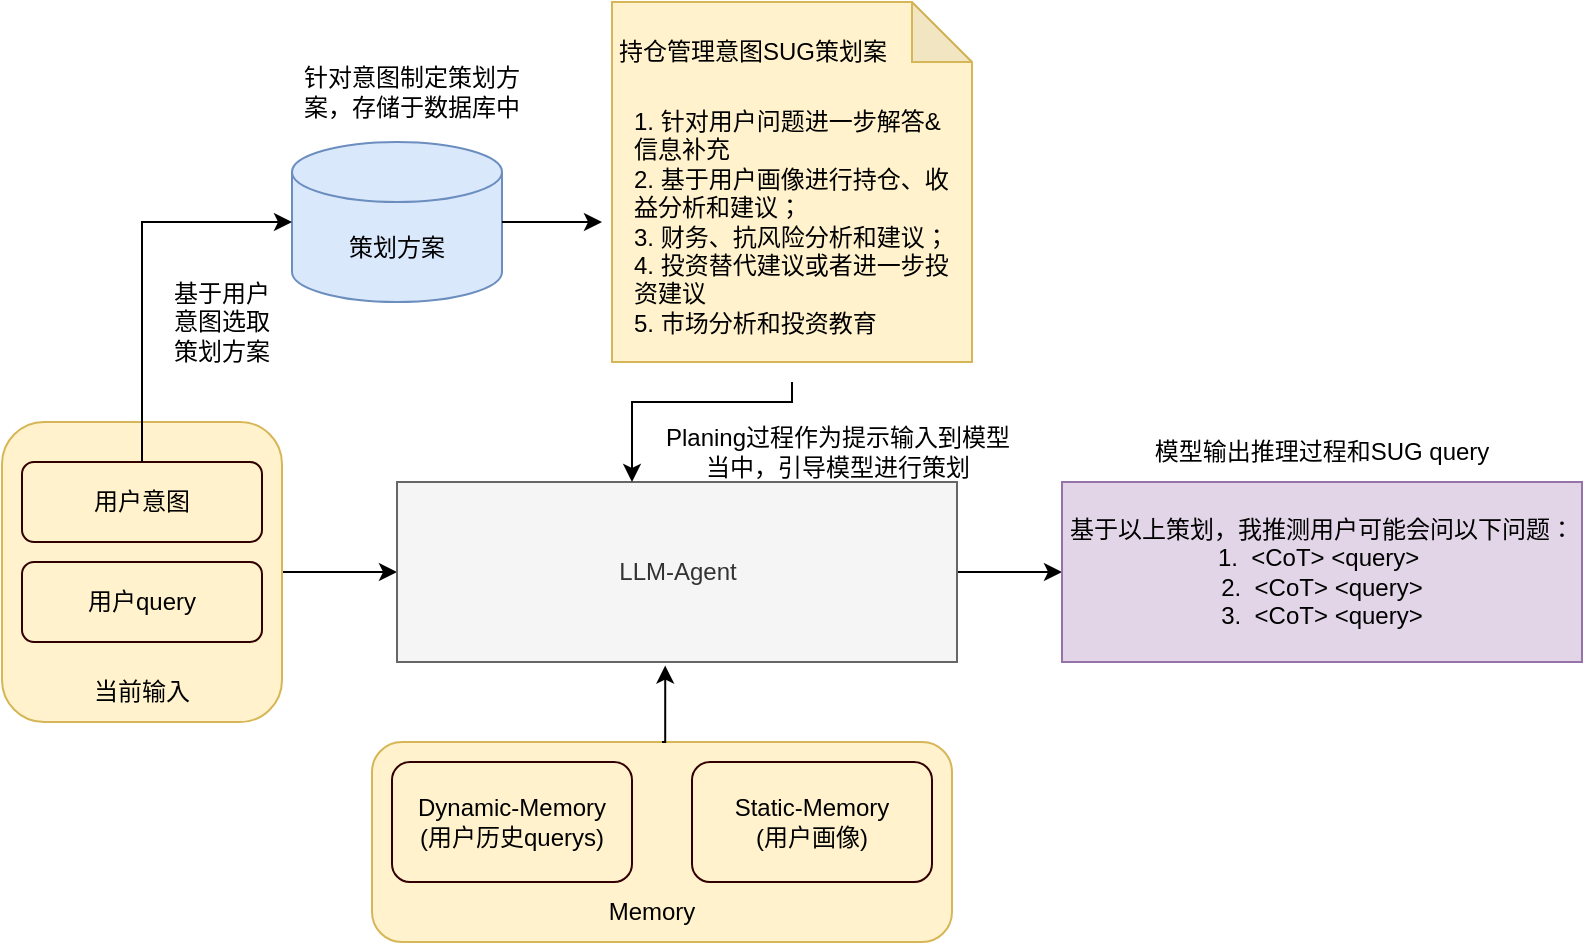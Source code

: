 <mxfile version="22.1.7" type="github">
  <diagram name="第 1 页" id="XaN7gPJk6JCARQaVGKtE">
    <mxGraphModel dx="2074" dy="1182" grid="1" gridSize="10" guides="1" tooltips="1" connect="1" arrows="1" fold="1" page="1" pageScale="1" pageWidth="827" pageHeight="500" math="0" shadow="0">
      <root>
        <mxCell id="0" />
        <mxCell id="1" parent="0" />
        <mxCell id="WMn9UdP0PbQBGyq4Aqd1-41" value="" style="edgeStyle=orthogonalEdgeStyle;rounded=0;orthogonalLoop=1;jettySize=auto;html=1;" edge="1" parent="1" source="WMn9UdP0PbQBGyq4Aqd1-37" target="WMn9UdP0PbQBGyq4Aqd1-1">
          <mxGeometry relative="1" as="geometry" />
        </mxCell>
        <mxCell id="WMn9UdP0PbQBGyq4Aqd1-37" value="" style="rounded=1;whiteSpace=wrap;html=1;fillColor=#fff2cc;strokeColor=#d6b656;" vertex="1" parent="1">
          <mxGeometry x="30" y="220" width="140" height="150" as="geometry" />
        </mxCell>
        <mxCell id="WMn9UdP0PbQBGyq4Aqd1-5" value="" style="rounded=1;whiteSpace=wrap;html=1;fillColor=#fff2cc;strokeColor=#d6b656;" vertex="1" parent="1">
          <mxGeometry x="215" y="380" width="290" height="100" as="geometry" />
        </mxCell>
        <mxCell id="WMn9UdP0PbQBGyq4Aqd1-34" value="" style="edgeStyle=orthogonalEdgeStyle;rounded=0;orthogonalLoop=1;jettySize=auto;html=1;" edge="1" parent="1" source="WMn9UdP0PbQBGyq4Aqd1-1">
          <mxGeometry relative="1" as="geometry">
            <mxPoint x="560" y="295" as="targetPoint" />
          </mxGeometry>
        </mxCell>
        <mxCell id="WMn9UdP0PbQBGyq4Aqd1-1" value="LLM-Agent" style="rounded=0;whiteSpace=wrap;html=1;fillColor=#f5f5f5;fontColor=#333333;strokeColor=#666666;" vertex="1" parent="1">
          <mxGeometry x="227.5" y="250" width="280" height="90" as="geometry" />
        </mxCell>
        <mxCell id="WMn9UdP0PbQBGyq4Aqd1-3" value="Dynamic-Memory&lt;br&gt;(用户历史querys)" style="rounded=1;whiteSpace=wrap;html=1;fillColor=#fff2cc;strokeColor=#330000;" vertex="1" parent="1">
          <mxGeometry x="225" y="390" width="120" height="60" as="geometry" />
        </mxCell>
        <mxCell id="WMn9UdP0PbQBGyq4Aqd1-4" value="Static-Memory&lt;br&gt;(用户画像)" style="rounded=1;whiteSpace=wrap;html=1;fillColor=#fff2cc;strokeColor=#330000;" vertex="1" parent="1">
          <mxGeometry x="375" y="390" width="120" height="60" as="geometry" />
        </mxCell>
        <mxCell id="WMn9UdP0PbQBGyq4Aqd1-6" value="Memory" style="text;html=1;strokeColor=none;fillColor=none;align=center;verticalAlign=middle;whiteSpace=wrap;rounded=0;" vertex="1" parent="1">
          <mxGeometry x="325" y="450" width="60" height="30" as="geometry" />
        </mxCell>
        <mxCell id="WMn9UdP0PbQBGyq4Aqd1-7" value="用户query" style="rounded=1;whiteSpace=wrap;html=1;fillColor=#fff2cc;strokeColor=#330000;" vertex="1" parent="1">
          <mxGeometry x="40" y="290" width="120" height="40" as="geometry" />
        </mxCell>
        <mxCell id="WMn9UdP0PbQBGyq4Aqd1-8" value="用户意图" style="rounded=1;whiteSpace=wrap;html=1;fillColor=#fff2cc;strokeColor=#330000;" vertex="1" parent="1">
          <mxGeometry x="40" y="240" width="120" height="40" as="geometry" />
        </mxCell>
        <mxCell id="WMn9UdP0PbQBGyq4Aqd1-20" value="策划方案" style="shape=cylinder3;whiteSpace=wrap;html=1;boundedLbl=1;backgroundOutline=1;size=15;fillColor=#dae8fc;strokeColor=#6c8ebf;" vertex="1" parent="1">
          <mxGeometry x="175" y="80" width="105" height="80" as="geometry" />
        </mxCell>
        <mxCell id="WMn9UdP0PbQBGyq4Aqd1-22" value="" style="shape=note;whiteSpace=wrap;html=1;backgroundOutline=1;darkOpacity=0.05;fillColor=#fff2cc;strokeColor=#d6b656;" vertex="1" parent="1">
          <mxGeometry x="335" y="10" width="180" height="180" as="geometry" />
        </mxCell>
        <mxCell id="WMn9UdP0PbQBGyq4Aqd1-33" value="" style="edgeStyle=orthogonalEdgeStyle;rounded=0;orthogonalLoop=1;jettySize=auto;html=1;" edge="1" parent="1" source="WMn9UdP0PbQBGyq4Aqd1-23" target="WMn9UdP0PbQBGyq4Aqd1-1">
          <mxGeometry relative="1" as="geometry">
            <Array as="points">
              <mxPoint x="425" y="210" />
              <mxPoint x="345" y="210" />
            </Array>
          </mxGeometry>
        </mxCell>
        <mxCell id="WMn9UdP0PbQBGyq4Aqd1-23" value="&lt;div style=&quot;text-align: left;&quot;&gt;&lt;span style=&quot;background-color: initial;&quot;&gt;1. 针对用户问题进一步解答&amp;amp;信息补充&lt;/span&gt;&lt;/div&gt;&lt;div style=&quot;text-align: left;&quot;&gt;&lt;span style=&quot;background-color: initial;&quot;&gt;2. 基于用户画像进行持仓、收益分析和建议；&lt;/span&gt;&lt;/div&gt;&lt;div style=&quot;text-align: left;&quot;&gt;&lt;span style=&quot;background-color: initial;&quot;&gt;3. 财务、抗风险分析和建议；&lt;/span&gt;&lt;/div&gt;&lt;div style=&quot;text-align: left;&quot;&gt;&lt;span style=&quot;background-color: initial;&quot;&gt;4. 投资替代建议或者进一步投资建议&lt;/span&gt;&lt;/div&gt;&lt;div style=&quot;text-align: left;&quot;&gt;&lt;span style=&quot;background-color: initial;&quot;&gt;5. 市场分析和投资教育&lt;/span&gt;&lt;/div&gt;" style="text;html=1;strokeColor=none;fillColor=none;align=center;verticalAlign=middle;whiteSpace=wrap;rounded=0;" vertex="1" parent="1">
          <mxGeometry x="345" y="40" width="160" height="160" as="geometry" />
        </mxCell>
        <mxCell id="WMn9UdP0PbQBGyq4Aqd1-24" value="持仓管理意图SUG策划案" style="text;html=1;strokeColor=none;fillColor=none;align=center;verticalAlign=middle;whiteSpace=wrap;rounded=0;" vertex="1" parent="1">
          <mxGeometry x="327.5" y="20" width="155" height="30" as="geometry" />
        </mxCell>
        <mxCell id="WMn9UdP0PbQBGyq4Aqd1-30" style="edgeStyle=orthogonalEdgeStyle;rounded=0;orthogonalLoop=1;jettySize=auto;html=1;exitX=0.5;exitY=0;exitDx=0;exitDy=0;entryX=0.479;entryY=1.02;entryDx=0;entryDy=0;entryPerimeter=0;" edge="1" parent="1" source="WMn9UdP0PbQBGyq4Aqd1-5" target="WMn9UdP0PbQBGyq4Aqd1-1">
          <mxGeometry relative="1" as="geometry" />
        </mxCell>
        <mxCell id="WMn9UdP0PbQBGyq4Aqd1-31" style="edgeStyle=orthogonalEdgeStyle;rounded=0;orthogonalLoop=1;jettySize=auto;html=1;exitX=0.5;exitY=0;exitDx=0;exitDy=0;entryX=0;entryY=0.5;entryDx=0;entryDy=0;entryPerimeter=0;" edge="1" parent="1" source="WMn9UdP0PbQBGyq4Aqd1-8" target="WMn9UdP0PbQBGyq4Aqd1-20">
          <mxGeometry relative="1" as="geometry" />
        </mxCell>
        <mxCell id="WMn9UdP0PbQBGyq4Aqd1-32" style="edgeStyle=orthogonalEdgeStyle;rounded=0;orthogonalLoop=1;jettySize=auto;html=1;exitX=1;exitY=0.5;exitDx=0;exitDy=0;exitPerimeter=0;" edge="1" parent="1" source="WMn9UdP0PbQBGyq4Aqd1-20">
          <mxGeometry relative="1" as="geometry">
            <mxPoint x="330" y="120" as="targetPoint" />
          </mxGeometry>
        </mxCell>
        <mxCell id="WMn9UdP0PbQBGyq4Aqd1-35" value="基于用户意图选取策划方案" style="text;html=1;strokeColor=none;fillColor=none;align=center;verticalAlign=middle;whiteSpace=wrap;rounded=0;" vertex="1" parent="1">
          <mxGeometry x="110" y="140" width="60" height="60" as="geometry" />
        </mxCell>
        <mxCell id="WMn9UdP0PbQBGyq4Aqd1-36" value="针对意图制定策划方案，存储于数据库中" style="text;html=1;strokeColor=none;fillColor=none;align=center;verticalAlign=middle;whiteSpace=wrap;rounded=0;" vertex="1" parent="1">
          <mxGeometry x="180" y="30" width="110" height="50" as="geometry" />
        </mxCell>
        <mxCell id="WMn9UdP0PbQBGyq4Aqd1-38" value="当前输入" style="text;html=1;strokeColor=none;fillColor=none;align=center;verticalAlign=middle;whiteSpace=wrap;rounded=0;" vertex="1" parent="1">
          <mxGeometry x="70" y="340" width="60" height="30" as="geometry" />
        </mxCell>
        <mxCell id="WMn9UdP0PbQBGyq4Aqd1-43" value="模型输出推理过程和SUG query" style="text;html=1;strokeColor=none;fillColor=none;align=center;verticalAlign=middle;whiteSpace=wrap;rounded=0;" vertex="1" parent="1">
          <mxGeometry x="590" y="220" width="200" height="30" as="geometry" />
        </mxCell>
        <mxCell id="WMn9UdP0PbQBGyq4Aqd1-45" value="基于以上策划，我推测用户可能会问以下问题：&lt;br style=&quot;border-color: var(--border-color); color: rgb(0, 0, 0);&quot;&gt;&lt;span style=&quot;border-color: var(--border-color); color: rgb(0, 0, 0);&quot;&gt;1.&amp;nbsp; &amp;lt;CoT&amp;gt; &amp;lt;query&amp;gt;&amp;nbsp;&lt;/span&gt;&lt;br style=&quot;border-color: var(--border-color); color: rgb(0, 0, 0);&quot;&gt;&lt;span style=&quot;border-color: var(--border-color); color: rgb(0, 0, 0);&quot;&gt;2.&amp;nbsp; &amp;lt;CoT&amp;gt; &amp;lt;query&amp;gt;&lt;/span&gt;&lt;br style=&quot;border-color: var(--border-color); color: rgb(0, 0, 0);&quot;&gt;&lt;span style=&quot;border-color: var(--border-color); color: rgb(0, 0, 0);&quot;&gt;3.&amp;nbsp; &amp;lt;CoT&amp;gt; &amp;lt;query&amp;gt;&lt;/span&gt;" style="rounded=0;whiteSpace=wrap;html=1;fillColor=#e1d5e7;strokeColor=#9673a6;" vertex="1" parent="1">
          <mxGeometry x="560" y="250" width="260" height="90" as="geometry" />
        </mxCell>
        <mxCell id="WMn9UdP0PbQBGyq4Aqd1-46" value="Planing过程作为提示输入到模型当中，引导模型进行策划" style="text;html=1;strokeColor=none;fillColor=none;align=center;verticalAlign=middle;whiteSpace=wrap;rounded=0;" vertex="1" parent="1">
          <mxGeometry x="360" y="220" width="176" height="30" as="geometry" />
        </mxCell>
      </root>
    </mxGraphModel>
  </diagram>
</mxfile>
